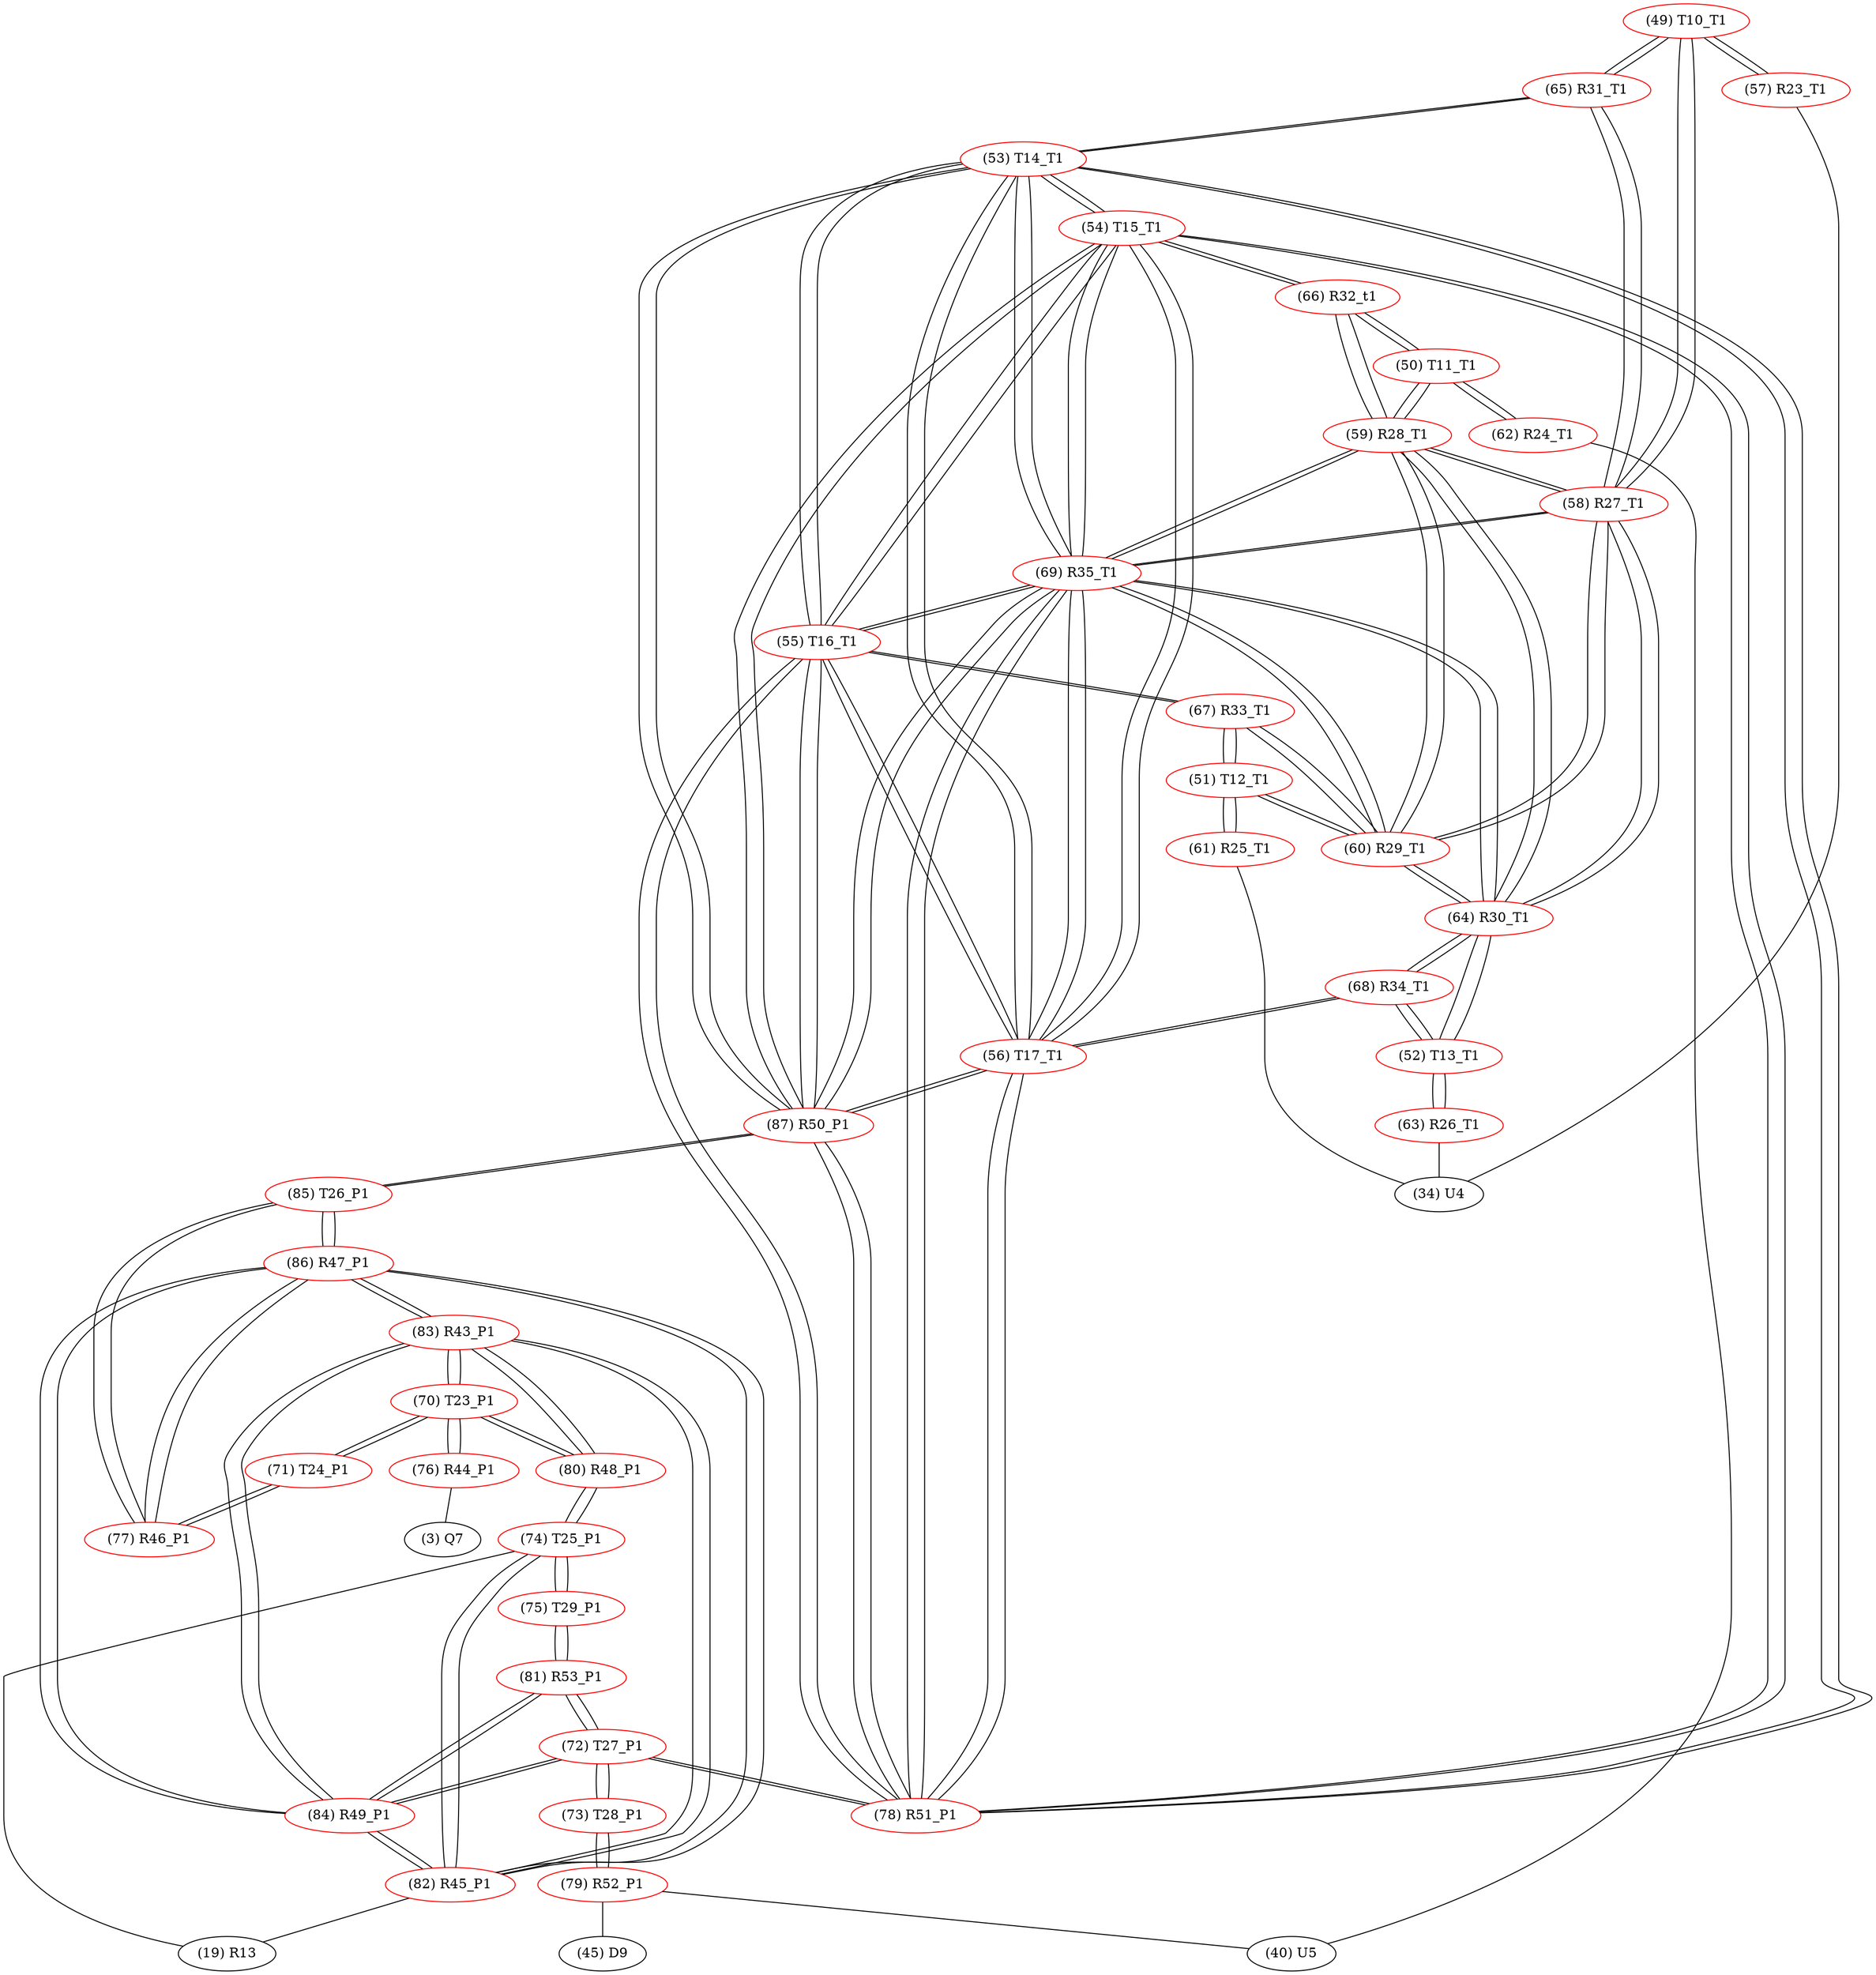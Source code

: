 graph {
	49 [label="(49) T10_T1" color=red]
	57 [label="(57) R23_T1"]
	65 [label="(65) R31_T1"]
	58 [label="(58) R27_T1"]
	50 [label="(50) T11_T1" color=red]
	62 [label="(62) R24_T1"]
	59 [label="(59) R28_T1"]
	66 [label="(66) R32_t1"]
	51 [label="(51) T12_T1" color=red]
	67 [label="(67) R33_T1"]
	60 [label="(60) R29_T1"]
	61 [label="(61) R25_T1"]
	52 [label="(52) T13_T1" color=red]
	64 [label="(64) R30_T1"]
	68 [label="(68) R34_T1"]
	63 [label="(63) R26_T1"]
	53 [label="(53) T14_T1" color=red]
	65 [label="(65) R31_T1"]
	78 [label="(78) R51_P1"]
	87 [label="(87) R50_P1"]
	56 [label="(56) T17_T1"]
	69 [label="(69) R35_T1"]
	55 [label="(55) T16_T1"]
	54 [label="(54) T15_T1"]
	54 [label="(54) T15_T1" color=red]
	66 [label="(66) R32_t1"]
	78 [label="(78) R51_P1"]
	87 [label="(87) R50_P1"]
	56 [label="(56) T17_T1"]
	69 [label="(69) R35_T1"]
	55 [label="(55) T16_T1"]
	53 [label="(53) T14_T1"]
	55 [label="(55) T16_T1" color=red]
	67 [label="(67) R33_T1"]
	78 [label="(78) R51_P1"]
	87 [label="(87) R50_P1"]
	56 [label="(56) T17_T1"]
	69 [label="(69) R35_T1"]
	54 [label="(54) T15_T1"]
	53 [label="(53) T14_T1"]
	56 [label="(56) T17_T1" color=red]
	68 [label="(68) R34_T1"]
	78 [label="(78) R51_P1"]
	87 [label="(87) R50_P1"]
	69 [label="(69) R35_T1"]
	55 [label="(55) T16_T1"]
	54 [label="(54) T15_T1"]
	53 [label="(53) T14_T1"]
	57 [label="(57) R23_T1" color=red]
	34 [label="(34) U4"]
	49 [label="(49) T10_T1"]
	58 [label="(58) R27_T1" color=red]
	64 [label="(64) R30_T1"]
	69 [label="(69) R35_T1"]
	60 [label="(60) R29_T1"]
	59 [label="(59) R28_T1"]
	49 [label="(49) T10_T1"]
	65 [label="(65) R31_T1"]
	59 [label="(59) R28_T1" color=red]
	64 [label="(64) R30_T1"]
	69 [label="(69) R35_T1"]
	60 [label="(60) R29_T1"]
	58 [label="(58) R27_T1"]
	50 [label="(50) T11_T1"]
	66 [label="(66) R32_t1"]
	60 [label="(60) R29_T1" color=red]
	64 [label="(64) R30_T1"]
	69 [label="(69) R35_T1"]
	59 [label="(59) R28_T1"]
	58 [label="(58) R27_T1"]
	67 [label="(67) R33_T1"]
	51 [label="(51) T12_T1"]
	61 [label="(61) R25_T1" color=red]
	34 [label="(34) U4"]
	51 [label="(51) T12_T1"]
	62 [label="(62) R24_T1" color=red]
	40 [label="(40) U5"]
	50 [label="(50) T11_T1"]
	63 [label="(63) R26_T1" color=red]
	34 [label="(34) U4"]
	52 [label="(52) T13_T1"]
	64 [label="(64) R30_T1" color=red]
	69 [label="(69) R35_T1"]
	60 [label="(60) R29_T1"]
	59 [label="(59) R28_T1"]
	58 [label="(58) R27_T1"]
	68 [label="(68) R34_T1"]
	52 [label="(52) T13_T1"]
	65 [label="(65) R31_T1" color=red]
	49 [label="(49) T10_T1"]
	58 [label="(58) R27_T1"]
	53 [label="(53) T14_T1"]
	66 [label="(66) R32_t1" color=red]
	54 [label="(54) T15_T1"]
	50 [label="(50) T11_T1"]
	59 [label="(59) R28_T1"]
	67 [label="(67) R33_T1" color=red]
	55 [label="(55) T16_T1"]
	60 [label="(60) R29_T1"]
	51 [label="(51) T12_T1"]
	68 [label="(68) R34_T1" color=red]
	56 [label="(56) T17_T1"]
	64 [label="(64) R30_T1"]
	52 [label="(52) T13_T1"]
	69 [label="(69) R35_T1" color=red]
	64 [label="(64) R30_T1"]
	60 [label="(60) R29_T1"]
	59 [label="(59) R28_T1"]
	58 [label="(58) R27_T1"]
	78 [label="(78) R51_P1"]
	87 [label="(87) R50_P1"]
	56 [label="(56) T17_T1"]
	55 [label="(55) T16_T1"]
	54 [label="(54) T15_T1"]
	53 [label="(53) T14_T1"]
	70 [label="(70) T23_P1" color=red]
	80 [label="(80) R48_P1"]
	83 [label="(83) R43_P1"]
	71 [label="(71) T24_P1"]
	76 [label="(76) R44_P1"]
	71 [label="(71) T24_P1" color=red]
	77 [label="(77) R46_P1"]
	70 [label="(70) T23_P1"]
	72 [label="(72) T27_P1" color=red]
	78 [label="(78) R51_P1"]
	73 [label="(73) T28_P1"]
	81 [label="(81) R53_P1"]
	84 [label="(84) R49_P1"]
	73 [label="(73) T28_P1" color=red]
	79 [label="(79) R52_P1"]
	72 [label="(72) T27_P1"]
	74 [label="(74) T25_P1" color=red]
	75 [label="(75) T29_P1"]
	80 [label="(80) R48_P1"]
	82 [label="(82) R45_P1"]
	19 [label="(19) R13"]
	75 [label="(75) T29_P1" color=red]
	74 [label="(74) T25_P1"]
	81 [label="(81) R53_P1"]
	76 [label="(76) R44_P1" color=red]
	3 [label="(3) Q7"]
	70 [label="(70) T23_P1"]
	77 [label="(77) R46_P1" color=red]
	85 [label="(85) T26_P1"]
	86 [label="(86) R47_P1"]
	71 [label="(71) T24_P1"]
	78 [label="(78) R51_P1" color=red]
	72 [label="(72) T27_P1"]
	87 [label="(87) R50_P1"]
	56 [label="(56) T17_T1"]
	69 [label="(69) R35_T1"]
	55 [label="(55) T16_T1"]
	54 [label="(54) T15_T1"]
	53 [label="(53) T14_T1"]
	79 [label="(79) R52_P1" color=red]
	45 [label="(45) D9"]
	40 [label="(40) U5"]
	73 [label="(73) T28_P1"]
	80 [label="(80) R48_P1" color=red]
	74 [label="(74) T25_P1"]
	70 [label="(70) T23_P1"]
	83 [label="(83) R43_P1"]
	81 [label="(81) R53_P1" color=red]
	75 [label="(75) T29_P1"]
	72 [label="(72) T27_P1"]
	84 [label="(84) R49_P1"]
	82 [label="(82) R45_P1" color=red]
	86 [label="(86) R47_P1"]
	83 [label="(83) R43_P1"]
	84 [label="(84) R49_P1"]
	74 [label="(74) T25_P1"]
	19 [label="(19) R13"]
	83 [label="(83) R43_P1" color=red]
	80 [label="(80) R48_P1"]
	70 [label="(70) T23_P1"]
	86 [label="(86) R47_P1"]
	82 [label="(82) R45_P1"]
	84 [label="(84) R49_P1"]
	84 [label="(84) R49_P1" color=red]
	86 [label="(86) R47_P1"]
	82 [label="(82) R45_P1"]
	83 [label="(83) R43_P1"]
	72 [label="(72) T27_P1"]
	81 [label="(81) R53_P1"]
	85 [label="(85) T26_P1" color=red]
	87 [label="(87) R50_P1"]
	77 [label="(77) R46_P1"]
	86 [label="(86) R47_P1"]
	86 [label="(86) R47_P1" color=red]
	82 [label="(82) R45_P1"]
	83 [label="(83) R43_P1"]
	84 [label="(84) R49_P1"]
	85 [label="(85) T26_P1"]
	77 [label="(77) R46_P1"]
	87 [label="(87) R50_P1" color=red]
	85 [label="(85) T26_P1"]
	78 [label="(78) R51_P1"]
	56 [label="(56) T17_T1"]
	69 [label="(69) R35_T1"]
	55 [label="(55) T16_T1"]
	54 [label="(54) T15_T1"]
	53 [label="(53) T14_T1"]
	49 -- 57
	49 -- 65
	49 -- 58
	50 -- 62
	50 -- 59
	50 -- 66
	51 -- 67
	51 -- 60
	51 -- 61
	52 -- 64
	52 -- 68
	52 -- 63
	53 -- 65
	53 -- 78
	53 -- 87
	53 -- 56
	53 -- 69
	53 -- 55
	53 -- 54
	54 -- 66
	54 -- 78
	54 -- 87
	54 -- 56
	54 -- 69
	54 -- 55
	54 -- 53
	55 -- 67
	55 -- 78
	55 -- 87
	55 -- 56
	55 -- 69
	55 -- 54
	55 -- 53
	56 -- 68
	56 -- 78
	56 -- 87
	56 -- 69
	56 -- 55
	56 -- 54
	56 -- 53
	57 -- 34
	57 -- 49
	58 -- 64
	58 -- 69
	58 -- 60
	58 -- 59
	58 -- 49
	58 -- 65
	59 -- 64
	59 -- 69
	59 -- 60
	59 -- 58
	59 -- 50
	59 -- 66
	60 -- 64
	60 -- 69
	60 -- 59
	60 -- 58
	60 -- 67
	60 -- 51
	61 -- 34
	61 -- 51
	62 -- 40
	62 -- 50
	63 -- 34
	63 -- 52
	64 -- 69
	64 -- 60
	64 -- 59
	64 -- 58
	64 -- 68
	64 -- 52
	65 -- 49
	65 -- 58
	65 -- 53
	66 -- 54
	66 -- 50
	66 -- 59
	67 -- 55
	67 -- 60
	67 -- 51
	68 -- 56
	68 -- 64
	68 -- 52
	69 -- 64
	69 -- 60
	69 -- 59
	69 -- 58
	69 -- 78
	69 -- 87
	69 -- 56
	69 -- 55
	69 -- 54
	69 -- 53
	70 -- 80
	70 -- 83
	70 -- 71
	70 -- 76
	71 -- 77
	71 -- 70
	72 -- 78
	72 -- 73
	72 -- 81
	72 -- 84
	73 -- 79
	73 -- 72
	74 -- 75
	74 -- 80
	74 -- 82
	74 -- 19
	75 -- 74
	75 -- 81
	76 -- 3
	76 -- 70
	77 -- 85
	77 -- 86
	77 -- 71
	78 -- 72
	78 -- 87
	78 -- 56
	78 -- 69
	78 -- 55
	78 -- 54
	78 -- 53
	79 -- 45
	79 -- 40
	79 -- 73
	80 -- 74
	80 -- 70
	80 -- 83
	81 -- 75
	81 -- 72
	81 -- 84
	82 -- 86
	82 -- 83
	82 -- 84
	82 -- 74
	82 -- 19
	83 -- 80
	83 -- 70
	83 -- 86
	83 -- 82
	83 -- 84
	84 -- 86
	84 -- 82
	84 -- 83
	84 -- 72
	84 -- 81
	85 -- 87
	85 -- 77
	85 -- 86
	86 -- 82
	86 -- 83
	86 -- 84
	86 -- 85
	86 -- 77
	87 -- 85
	87 -- 78
	87 -- 56
	87 -- 69
	87 -- 55
	87 -- 54
	87 -- 53
}